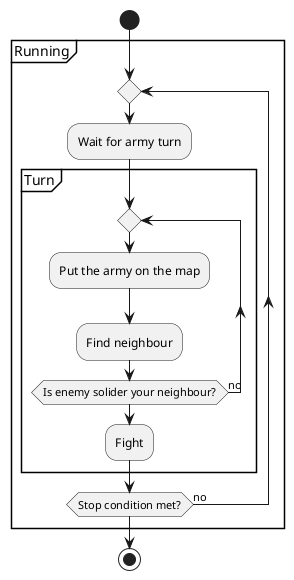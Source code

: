 @startuml
'https://plantuml.com/activity-diagram-beta

start
partition Running{
repeat
:Wait for army turn;
partition Turn{
repeat
:Put the army on the map;
:Find neighbour;

repeat while (Is enemy solider your neighbour?) is (no);
:Fight;

}

repeat while(Stop condition met?) is (no);
}
stop
@enduml

